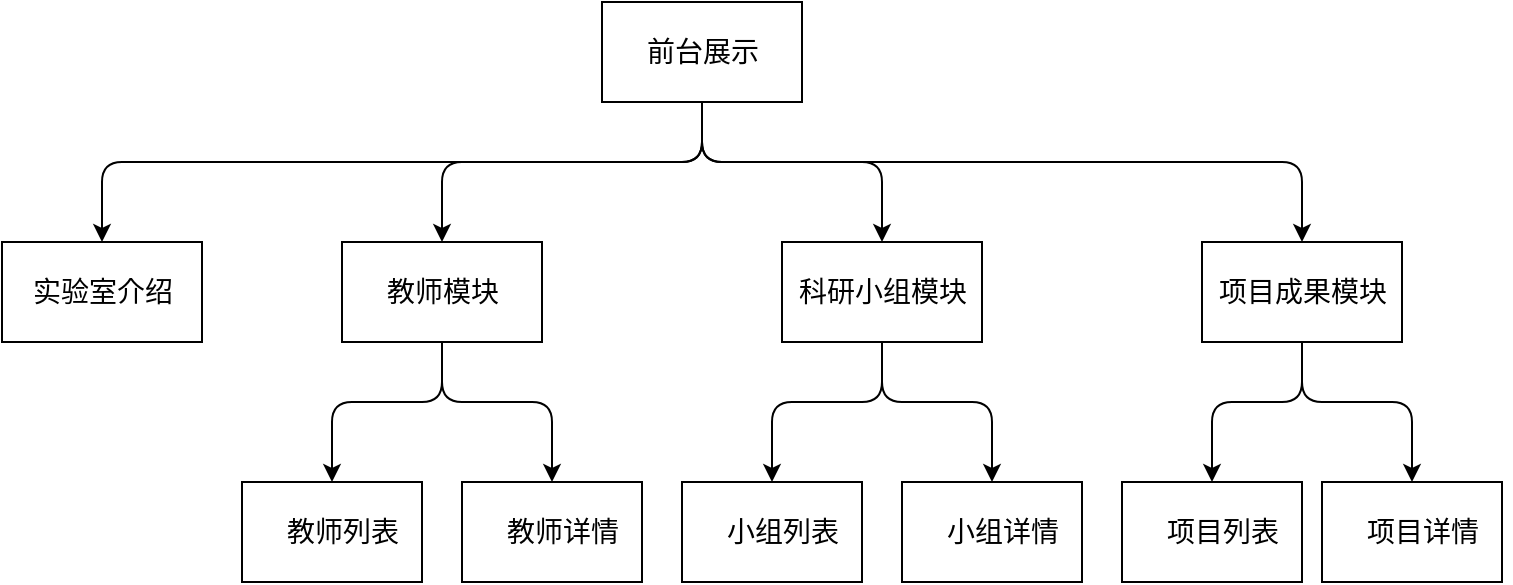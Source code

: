 <mxfile version="14.6.11" type="github"><diagram id="4JHRsHd57uOicQUwE8ke" name="Page-1"><mxGraphModel dx="865" dy="404" grid="1" gridSize="10" guides="1" tooltips="1" connect="1" arrows="1" fold="1" page="1" pageScale="1" pageWidth="827" pageHeight="1169" math="0" shadow="0"><root><mxCell id="0"/><mxCell id="1" parent="0"/><mxCell id="NebL7KMQZkWUrTvITqBO-4" value="" style="group" vertex="1" connectable="0" parent="1"><mxGeometry x="340" y="70" width="100" height="50" as="geometry"/></mxCell><mxCell id="NebL7KMQZkWUrTvITqBO-1" value="" style="rounded=0;whiteSpace=wrap;html=1;" vertex="1" parent="NebL7KMQZkWUrTvITqBO-4"><mxGeometry width="100" height="50" as="geometry"/></mxCell><mxCell id="NebL7KMQZkWUrTvITqBO-3" value="&lt;font style=&quot;font-size: 14px&quot;&gt;前台展示&lt;/font&gt;" style="text;html=1;resizable=0;autosize=1;align=center;verticalAlign=middle;points=[];fillColor=none;strokeColor=none;rounded=0;" vertex="1" parent="NebL7KMQZkWUrTvITqBO-4"><mxGeometry x="15" y="15" width="70" height="20" as="geometry"/></mxCell><mxCell id="NebL7KMQZkWUrTvITqBO-5" value="" style="group" vertex="1" connectable="0" parent="1"><mxGeometry x="40" y="190" width="105" height="50" as="geometry"/></mxCell><mxCell id="NebL7KMQZkWUrTvITqBO-6" value="" style="rounded=0;whiteSpace=wrap;html=1;" vertex="1" parent="NebL7KMQZkWUrTvITqBO-5"><mxGeometry width="100" height="50" as="geometry"/></mxCell><mxCell id="NebL7KMQZkWUrTvITqBO-7" value="&lt;font style=&quot;font-size: 14px&quot;&gt;实验室介绍&lt;/font&gt;" style="text;html=1;resizable=0;autosize=1;align=center;verticalAlign=middle;points=[];fillColor=none;strokeColor=none;rounded=0;" vertex="1" parent="NebL7KMQZkWUrTvITqBO-5"><mxGeometry x="5" y="15" width="90" height="20" as="geometry"/></mxCell><mxCell id="NebL7KMQZkWUrTvITqBO-8" value="" style="group" vertex="1" connectable="0" parent="1"><mxGeometry x="210" y="190" width="100" height="50" as="geometry"/></mxCell><mxCell id="NebL7KMQZkWUrTvITqBO-9" value="" style="rounded=0;whiteSpace=wrap;html=1;" vertex="1" parent="NebL7KMQZkWUrTvITqBO-8"><mxGeometry width="100" height="50" as="geometry"/></mxCell><mxCell id="NebL7KMQZkWUrTvITqBO-10" value="&lt;font style=&quot;font-size: 14px&quot;&gt;教师模块&lt;/font&gt;" style="text;html=1;resizable=0;autosize=1;align=center;verticalAlign=middle;points=[];fillColor=none;strokeColor=none;rounded=0;" vertex="1" parent="NebL7KMQZkWUrTvITqBO-8"><mxGeometry x="15" y="15" width="70" height="20" as="geometry"/></mxCell><mxCell id="NebL7KMQZkWUrTvITqBO-11" value="" style="group" vertex="1" connectable="0" parent="1"><mxGeometry x="430" y="190" width="115" height="50" as="geometry"/></mxCell><mxCell id="NebL7KMQZkWUrTvITqBO-12" value="" style="rounded=0;whiteSpace=wrap;html=1;" vertex="1" parent="NebL7KMQZkWUrTvITqBO-11"><mxGeometry width="100" height="50" as="geometry"/></mxCell><mxCell id="NebL7KMQZkWUrTvITqBO-13" value="&lt;font style=&quot;font-size: 14px&quot;&gt;科研小组模块&lt;/font&gt;" style="text;html=1;resizable=0;autosize=1;align=center;verticalAlign=middle;points=[];fillColor=none;strokeColor=none;rounded=0;" vertex="1" parent="NebL7KMQZkWUrTvITqBO-11"><mxGeometry y="15" width="100" height="20" as="geometry"/></mxCell><mxCell id="NebL7KMQZkWUrTvITqBO-14" value="" style="group" vertex="1" connectable="0" parent="1"><mxGeometry x="640" y="190" width="115" height="50" as="geometry"/></mxCell><mxCell id="NebL7KMQZkWUrTvITqBO-15" value="" style="rounded=0;whiteSpace=wrap;html=1;" vertex="1" parent="NebL7KMQZkWUrTvITqBO-14"><mxGeometry width="100" height="50" as="geometry"/></mxCell><mxCell id="NebL7KMQZkWUrTvITqBO-16" value="&lt;font style=&quot;font-size: 14px&quot;&gt;项目成果模块&lt;/font&gt;" style="text;html=1;resizable=0;autosize=1;align=center;verticalAlign=middle;points=[];fillColor=none;strokeColor=none;rounded=0;" vertex="1" parent="NebL7KMQZkWUrTvITqBO-14"><mxGeometry y="15" width="100" height="20" as="geometry"/></mxCell><mxCell id="NebL7KMQZkWUrTvITqBO-20" value="" style="group" vertex="1" connectable="0" parent="1"><mxGeometry x="160" y="310" width="94.5" height="50" as="geometry"/></mxCell><mxCell id="NebL7KMQZkWUrTvITqBO-21" value="" style="rounded=0;whiteSpace=wrap;html=1;" vertex="1" parent="NebL7KMQZkWUrTvITqBO-20"><mxGeometry width="90" height="50" as="geometry"/></mxCell><mxCell id="NebL7KMQZkWUrTvITqBO-22" value="&lt;font style=&quot;font-size: 14px&quot;&gt;教师列表&lt;/font&gt;" style="text;html=1;resizable=0;autosize=1;align=center;verticalAlign=middle;points=[];fillColor=none;strokeColor=none;rounded=0;" vertex="1" parent="NebL7KMQZkWUrTvITqBO-20"><mxGeometry x="14.5" y="15" width="70" height="20" as="geometry"/></mxCell><mxCell id="NebL7KMQZkWUrTvITqBO-23" value="" style="group" vertex="1" connectable="0" parent="1"><mxGeometry x="270" y="310" width="94.5" height="50" as="geometry"/></mxCell><mxCell id="NebL7KMQZkWUrTvITqBO-24" value="" style="rounded=0;whiteSpace=wrap;html=1;" vertex="1" parent="NebL7KMQZkWUrTvITqBO-23"><mxGeometry width="90" height="50" as="geometry"/></mxCell><mxCell id="NebL7KMQZkWUrTvITqBO-25" value="&lt;font style=&quot;font-size: 14px&quot;&gt;教师详情&lt;/font&gt;" style="text;html=1;resizable=0;autosize=1;align=center;verticalAlign=middle;points=[];fillColor=none;strokeColor=none;rounded=0;" vertex="1" parent="NebL7KMQZkWUrTvITqBO-23"><mxGeometry x="14.5" y="15" width="70" height="20" as="geometry"/></mxCell><mxCell id="NebL7KMQZkWUrTvITqBO-26" value="" style="group" vertex="1" connectable="0" parent="1"><mxGeometry x="380" y="310" width="94.5" height="50" as="geometry"/></mxCell><mxCell id="NebL7KMQZkWUrTvITqBO-27" value="" style="rounded=0;whiteSpace=wrap;html=1;" vertex="1" parent="NebL7KMQZkWUrTvITqBO-26"><mxGeometry width="90" height="50" as="geometry"/></mxCell><mxCell id="NebL7KMQZkWUrTvITqBO-28" value="&lt;font style=&quot;font-size: 14px&quot;&gt;小组列表&lt;/font&gt;" style="text;html=1;resizable=0;autosize=1;align=center;verticalAlign=middle;points=[];fillColor=none;strokeColor=none;rounded=0;" vertex="1" parent="NebL7KMQZkWUrTvITqBO-26"><mxGeometry x="14.5" y="15" width="70" height="20" as="geometry"/></mxCell><mxCell id="NebL7KMQZkWUrTvITqBO-29" value="" style="group" vertex="1" connectable="0" parent="1"><mxGeometry x="490" y="310" width="94.5" height="50" as="geometry"/></mxCell><mxCell id="NebL7KMQZkWUrTvITqBO-30" value="" style="rounded=0;whiteSpace=wrap;html=1;" vertex="1" parent="NebL7KMQZkWUrTvITqBO-29"><mxGeometry width="90" height="50" as="geometry"/></mxCell><mxCell id="NebL7KMQZkWUrTvITqBO-31" value="&lt;font style=&quot;font-size: 14px&quot;&gt;小组详情&lt;/font&gt;" style="text;html=1;resizable=0;autosize=1;align=center;verticalAlign=middle;points=[];fillColor=none;strokeColor=none;rounded=0;" vertex="1" parent="NebL7KMQZkWUrTvITqBO-29"><mxGeometry x="14.5" y="15" width="70" height="20" as="geometry"/></mxCell><mxCell id="NebL7KMQZkWUrTvITqBO-32" value="" style="group" vertex="1" connectable="0" parent="1"><mxGeometry x="700" y="310" width="94.5" height="50" as="geometry"/></mxCell><mxCell id="NebL7KMQZkWUrTvITqBO-33" value="" style="rounded=0;whiteSpace=wrap;html=1;" vertex="1" parent="NebL7KMQZkWUrTvITqBO-32"><mxGeometry width="90" height="50" as="geometry"/></mxCell><mxCell id="NebL7KMQZkWUrTvITqBO-34" value="&lt;font&gt;&lt;font style=&quot;font-size: 14px&quot;&gt;项目详情&lt;/font&gt;&lt;br&gt;&lt;/font&gt;" style="text;html=1;resizable=0;autosize=1;align=center;verticalAlign=middle;points=[];fillColor=none;strokeColor=none;rounded=0;" vertex="1" parent="NebL7KMQZkWUrTvITqBO-32"><mxGeometry x="14.5" y="15" width="70" height="20" as="geometry"/></mxCell><mxCell id="NebL7KMQZkWUrTvITqBO-35" value="" style="group" vertex="1" connectable="0" parent="1"><mxGeometry x="600" y="310" width="94.5" height="50" as="geometry"/></mxCell><mxCell id="NebL7KMQZkWUrTvITqBO-36" value="" style="rounded=0;whiteSpace=wrap;html=1;" vertex="1" parent="NebL7KMQZkWUrTvITqBO-35"><mxGeometry width="90" height="50" as="geometry"/></mxCell><mxCell id="NebL7KMQZkWUrTvITqBO-37" value="&lt;font style=&quot;font-size: 14px&quot;&gt;项目列表&lt;/font&gt;" style="text;html=1;resizable=0;autosize=1;align=center;verticalAlign=middle;points=[];fillColor=none;strokeColor=none;rounded=0;" vertex="1" parent="NebL7KMQZkWUrTvITqBO-35"><mxGeometry x="14.5" y="15" width="70" height="20" as="geometry"/></mxCell><mxCell id="NebL7KMQZkWUrTvITqBO-38" value="" style="endArrow=classic;html=1;exitX=0.5;exitY=1;exitDx=0;exitDy=0;entryX=0.5;entryY=0;entryDx=0;entryDy=0;" edge="1" parent="1" source="NebL7KMQZkWUrTvITqBO-1" target="NebL7KMQZkWUrTvITqBO-6"><mxGeometry width="50" height="50" relative="1" as="geometry"><mxPoint x="410" y="320" as="sourcePoint"/><mxPoint x="460" y="270" as="targetPoint"/><Array as="points"><mxPoint x="390" y="150"/><mxPoint x="90" y="150"/></Array></mxGeometry></mxCell><mxCell id="NebL7KMQZkWUrTvITqBO-39" value="" style="endArrow=classic;html=1;entryX=0.5;entryY=0;entryDx=0;entryDy=0;exitX=0.5;exitY=1;exitDx=0;exitDy=0;" edge="1" parent="1" source="NebL7KMQZkWUrTvITqBO-1" target="NebL7KMQZkWUrTvITqBO-9"><mxGeometry width="50" height="50" relative="1" as="geometry"><mxPoint x="410" y="320" as="sourcePoint"/><mxPoint x="460" y="270" as="targetPoint"/><Array as="points"><mxPoint x="390" y="150"/><mxPoint x="260" y="150"/></Array></mxGeometry></mxCell><mxCell id="NebL7KMQZkWUrTvITqBO-40" value="" style="endArrow=classic;html=1;entryX=0.5;entryY=0;entryDx=0;entryDy=0;" edge="1" parent="1" target="NebL7KMQZkWUrTvITqBO-12"><mxGeometry width="50" height="50" relative="1" as="geometry"><mxPoint x="390" y="120" as="sourcePoint"/><mxPoint x="460" y="270" as="targetPoint"/><Array as="points"><mxPoint x="390" y="150"/><mxPoint x="480" y="150"/></Array></mxGeometry></mxCell><mxCell id="NebL7KMQZkWUrTvITqBO-41" value="" style="endArrow=classic;html=1;entryX=0.5;entryY=0;entryDx=0;entryDy=0;" edge="1" parent="1" target="NebL7KMQZkWUrTvITqBO-15"><mxGeometry width="50" height="50" relative="1" as="geometry"><mxPoint x="390" y="120" as="sourcePoint"/><mxPoint x="460" y="270" as="targetPoint"/><Array as="points"><mxPoint x="390" y="150"/><mxPoint x="690" y="150"/></Array></mxGeometry></mxCell><mxCell id="NebL7KMQZkWUrTvITqBO-42" value="" style="endArrow=classic;html=1;entryX=0.5;entryY=0;entryDx=0;entryDy=0;exitX=0.5;exitY=1;exitDx=0;exitDy=0;" edge="1" parent="1" source="NebL7KMQZkWUrTvITqBO-9" target="NebL7KMQZkWUrTvITqBO-21"><mxGeometry width="50" height="50" relative="1" as="geometry"><mxPoint x="410" y="320" as="sourcePoint"/><mxPoint x="460" y="270" as="targetPoint"/><Array as="points"><mxPoint x="260" y="270"/><mxPoint x="205" y="270"/></Array></mxGeometry></mxCell><mxCell id="NebL7KMQZkWUrTvITqBO-43" value="" style="endArrow=classic;html=1;entryX=0.5;entryY=0;entryDx=0;entryDy=0;" edge="1" parent="1" target="NebL7KMQZkWUrTvITqBO-24"><mxGeometry width="50" height="50" relative="1" as="geometry"><mxPoint x="260" y="240" as="sourcePoint"/><mxPoint x="460" y="270" as="targetPoint"/><Array as="points"><mxPoint x="260" y="270"/><mxPoint x="315" y="270"/></Array></mxGeometry></mxCell><mxCell id="NebL7KMQZkWUrTvITqBO-44" value="" style="endArrow=classic;html=1;entryX=0.5;entryY=0;entryDx=0;entryDy=0;exitX=0.5;exitY=1;exitDx=0;exitDy=0;" edge="1" parent="1" source="NebL7KMQZkWUrTvITqBO-12" target="NebL7KMQZkWUrTvITqBO-30"><mxGeometry width="50" height="50" relative="1" as="geometry"><mxPoint x="410" y="320" as="sourcePoint"/><mxPoint x="460" y="270" as="targetPoint"/><Array as="points"><mxPoint x="480" y="270"/><mxPoint x="535" y="270"/></Array></mxGeometry></mxCell><mxCell id="NebL7KMQZkWUrTvITqBO-45" value="" style="endArrow=classic;html=1;exitX=0.5;exitY=1;exitDx=0;exitDy=0;entryX=0.5;entryY=0;entryDx=0;entryDy=0;" edge="1" parent="1" source="NebL7KMQZkWUrTvITqBO-12" target="NebL7KMQZkWUrTvITqBO-27"><mxGeometry width="50" height="50" relative="1" as="geometry"><mxPoint x="410" y="320" as="sourcePoint"/><mxPoint x="460" y="270" as="targetPoint"/><Array as="points"><mxPoint x="480" y="270"/><mxPoint x="425" y="270"/></Array></mxGeometry></mxCell><mxCell id="NebL7KMQZkWUrTvITqBO-46" value="" style="endArrow=classic;html=1;entryX=0.5;entryY=0;entryDx=0;entryDy=0;exitX=0.5;exitY=1;exitDx=0;exitDy=0;" edge="1" parent="1" source="NebL7KMQZkWUrTvITqBO-15" target="NebL7KMQZkWUrTvITqBO-36"><mxGeometry width="50" height="50" relative="1" as="geometry"><mxPoint x="410" y="320" as="sourcePoint"/><mxPoint x="460" y="270" as="targetPoint"/><Array as="points"><mxPoint x="690" y="270"/><mxPoint x="645" y="270"/></Array></mxGeometry></mxCell><mxCell id="NebL7KMQZkWUrTvITqBO-47" value="" style="endArrow=classic;html=1;entryX=0.5;entryY=0;entryDx=0;entryDy=0;exitX=0.5;exitY=1;exitDx=0;exitDy=0;" edge="1" parent="1" source="NebL7KMQZkWUrTvITqBO-15" target="NebL7KMQZkWUrTvITqBO-33"><mxGeometry width="50" height="50" relative="1" as="geometry"><mxPoint x="410" y="320" as="sourcePoint"/><mxPoint x="460" y="270" as="targetPoint"/><Array as="points"><mxPoint x="690" y="270"/><mxPoint x="745" y="270"/></Array></mxGeometry></mxCell></root></mxGraphModel></diagram></mxfile>